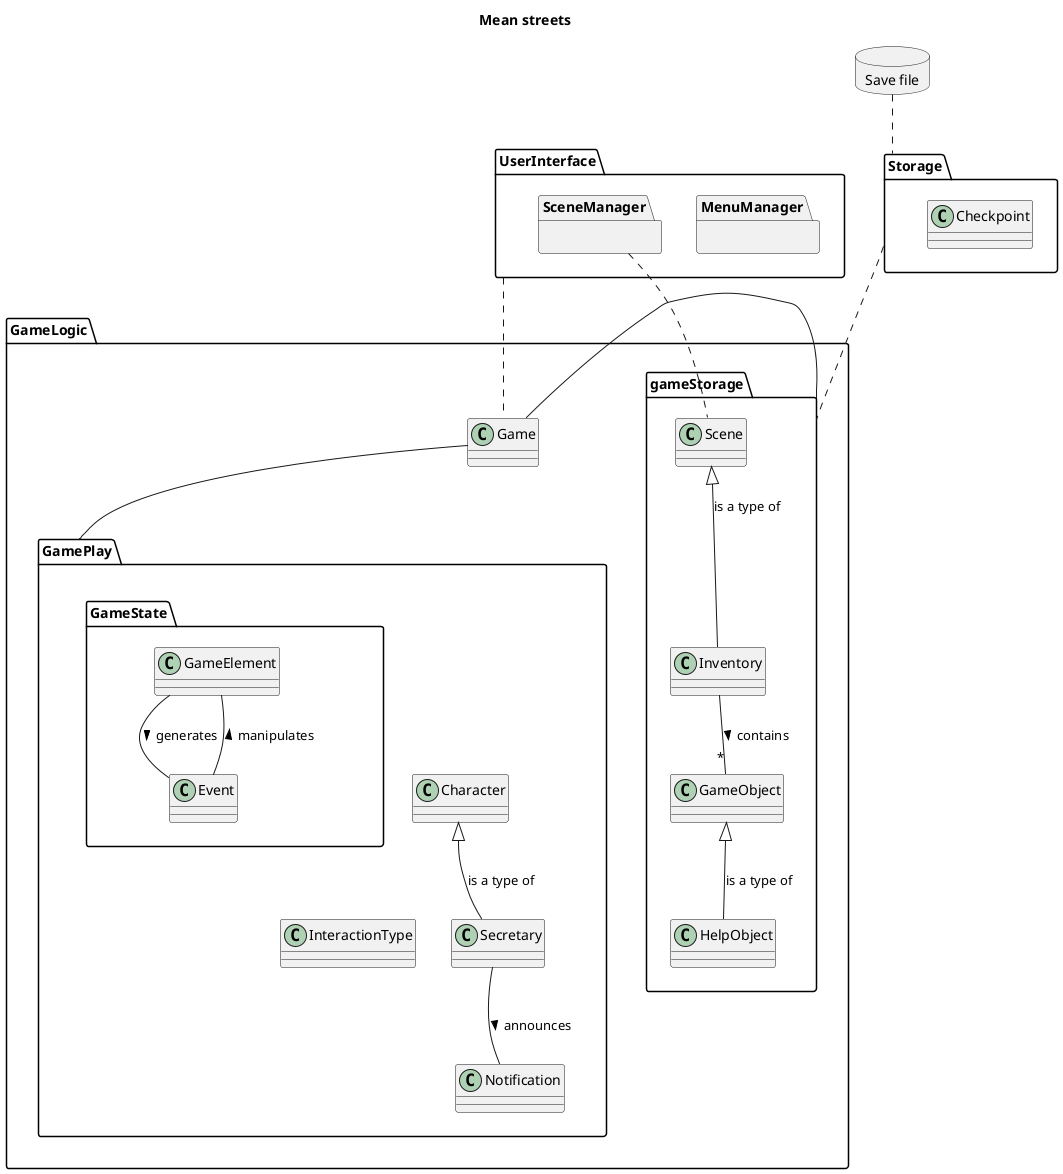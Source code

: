 @startuml
title Mean streets
top to bottom direction
database "Save file" {
}
package UserInterface {
    package MenuManager {}
    package SceneManager {}
}

package GameLogic {
    class Game
    package gameStorage {
        class Inventory
        class GameObject
        class HelpObject
        class Scene
    }


    package GamePlay {
        class InteractionType
        class Secretary
        class Character
        class Notification
        package GameState {
            class GameElement
            class Event
        }
    }
}

package Storage {
    class Checkpoint
}

"Save file".. Storage
UserInterface .. Game
SceneManager .. Scene

Storage .. gameStorage

InteractionType -[hidden]up- GameState
Character -[hidden]up- GameState
Secretary -[hidden]up- GameState
Notification -[hidden]up- GameState
InteractionType -[hidden]up- Character

Game - gameStorage
Game -- GamePlay

Character <|-- Secretary : is a type of
Scene <|-- Inventory : is a type of
Inventory -- "*" GameObject : contains >

Secretary -- Notification : announces >
GameObject <|-- HelpObject : is a type of

GameElement -- Event : generates >
Event -- GameElement : manipulates >

@enduml
